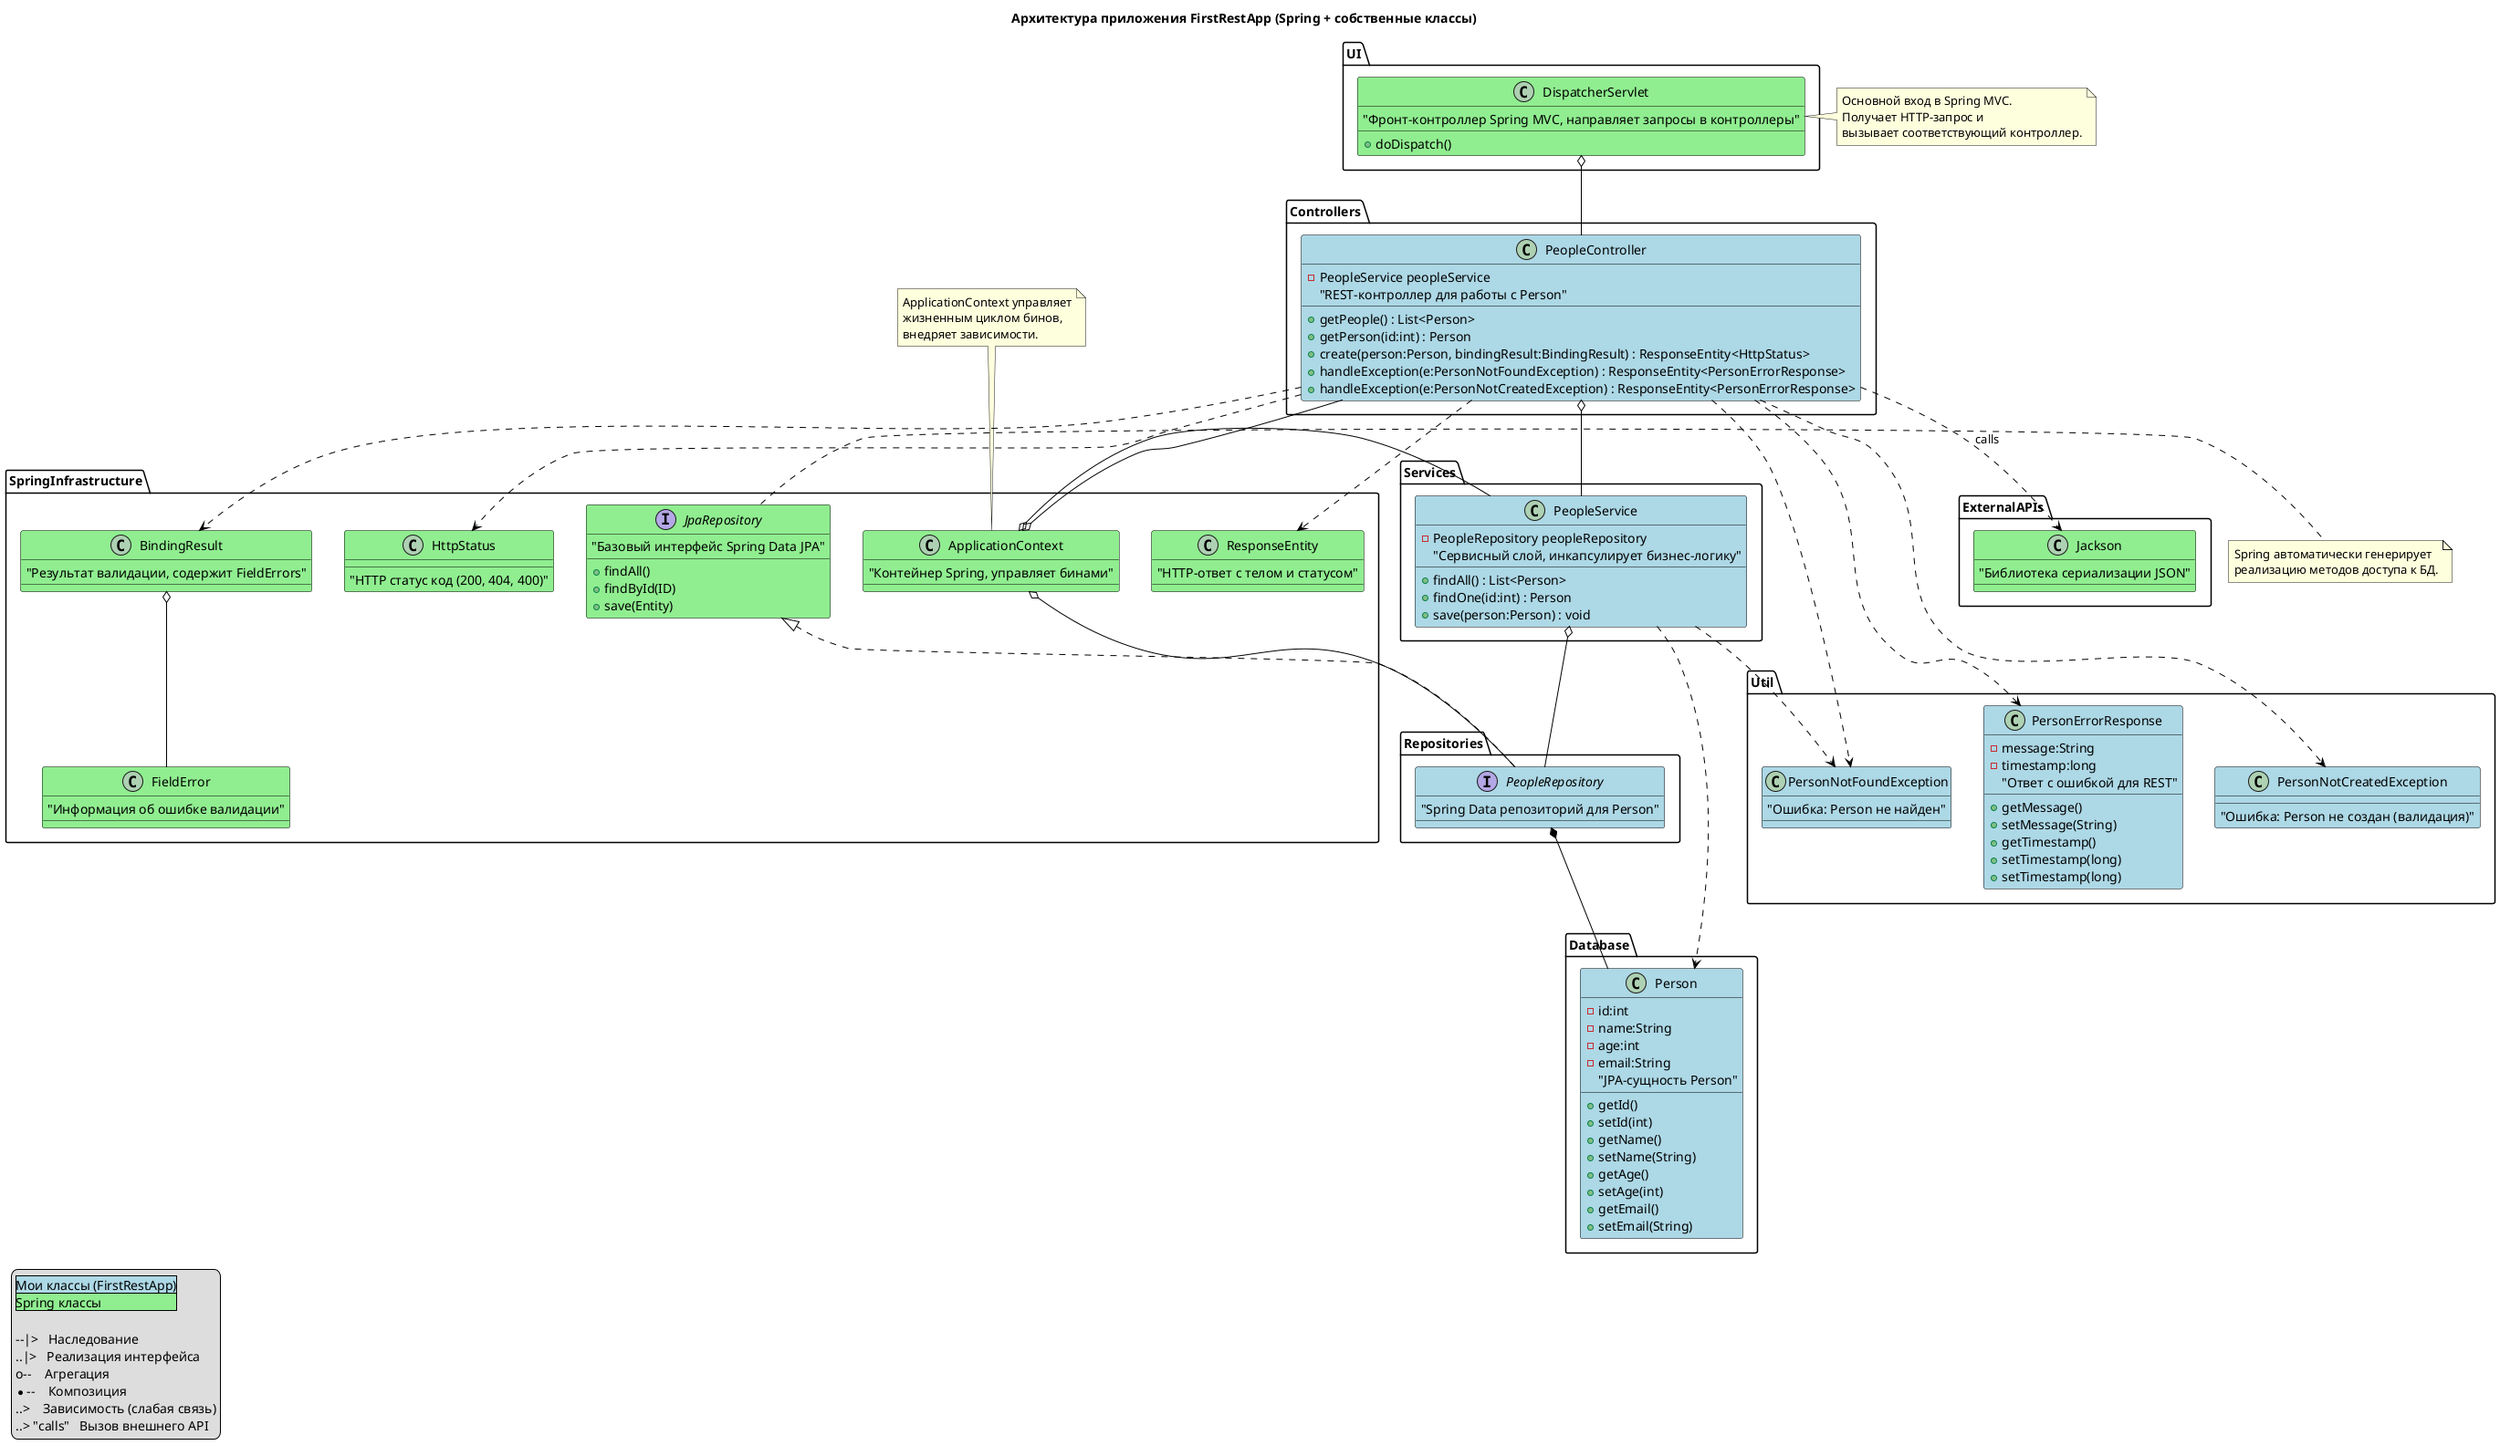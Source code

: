 @startuml
title Архитектура приложения FirstRestApp (Spring + собственные классы)

skinparam class {
  BackgroundColor White
  ArrowColor Black
  BorderColor Black
}

' === UI Layer ===
package UI {
  class DispatcherServlet #LightGreen {
    +doDispatch()
    "Фронт-контроллер Spring MVC, направляет запросы в контроллеры"
  }
}

' === Controllers Layer ===
package Controllers {
  class PeopleController #LightBlue {
    - PeopleService peopleService
    + getPeople() : List<Person>
    + getPerson(id:int) : Person
    + create(person:Person, bindingResult:BindingResult) : ResponseEntity<HttpStatus>
    + handleException(e:PersonNotFoundException) : ResponseEntity<PersonErrorResponse>
    + handleException(e:PersonNotCreatedException) : ResponseEntity<PersonErrorResponse>
    "REST-контроллер для работы с Person"
  }
}

' === Services Layer ===
package Services {
  class PeopleService #LightBlue {
    - PeopleRepository peopleRepository
    + findAll() : List<Person>
    + findOne(id:int) : Person
    + save(person:Person) : void
    "Сервисный слой, инкапсулирует бизнес-логику"
  }
}

' === Repositories Layer ===
package Repositories {
  interface PeopleRepository #LightBlue {
    "Spring Data репозиторий для Person"
  }
}

' === Database Layer ===
package Database {
  class Person #LightBlue {
    - id:int
    - name:String
    - age:int
    - email:String
    + getId()
    + setId(int)
    + getName()
    + setName(String)
    + getAge()
    + setAge(int)
    + getEmail()
    + setEmail(String)
    "JPA-сущность Person"
  }
}

' === Util Layer ===
package Util {
  class PersonErrorResponse #LightBlue {
    - message:String
    - timestamp:long
    + getMessage()
    + setMessage(String)
    + getTimestamp()
    + setTimestamp(long)
    + setTimestamp(long)
    "Ответ с ошибкой для REST"
  }

  class PersonNotFoundException #LightBlue {
    "Ошибка: Person не найден"
  }

  class PersonNotCreatedException #LightBlue {
    "Ошибка: Person не создан (валидация)"
  }
}

' === Spring Infrastructure Layer ===
package SpringInfrastructure {
  interface JpaRepository #LightGreen {
    + findAll()
    + findById(ID)
    + save(Entity)
    "Базовый интерфейс Spring Data JPA"
  }

  class ApplicationContext #LightGreen {
    "Контейнер Spring, управляет бинами"
  }

  class BindingResult #LightGreen {
    "Результат валидации, содержит FieldErrors"
  }

  class FieldError #LightGreen {
    "Информация об ошибке валидации"
  }

  class ResponseEntity #LightGreen {
    "HTTP-ответ с телом и статусом"
  }

  class HttpStatus #LightGreen {
    "HTTP статус код (200, 404, 400)"
  }
}

' === External APIs Layer ===
package ExternalAPIs {
  class Jackson #LightGreen {
    "Библиотека сериализации JSON"
  }
}

' === Relations ===
DispatcherServlet o-- PeopleController
PeopleController o-- PeopleService
PeopleService o-- PeopleRepository
PeopleRepository ..|> JpaRepository
PeopleRepository *-- Person

PeopleController ..> ResponseEntity
PeopleController ..> HttpStatus
PeopleController ..> BindingResult
BindingResult o-- FieldError
PeopleController ..> PersonNotFoundException
PeopleController ..> PersonNotCreatedException
PeopleController ..> PersonErrorResponse
PeopleController ..> Jackson : "calls"

PeopleService ..> Person
PeopleService ..> PersonNotFoundException

ApplicationContext o-- PeopleController
ApplicationContext o-- PeopleService
ApplicationContext o-- PeopleRepository

' === Notes ===
note right of DispatcherServlet
  Основной вход в Spring MVC.
  Получает HTTP-запрос и
  вызывает соответствующий контроллер.
end note

note top of ApplicationContext
  ApplicationContext управляет
  жизненным циклом бинов,
  внедряет зависимости.
end note

note right of JpaRepository
  Spring автоматически генерирует
  реализацию методов доступа к БД.
end note

' === Legend ===
legend left
  <#LightBlue>|Мои классы (FirstRestApp)|
  <#LightGreen>|Spring классы |

  --|>   Наследование
  ..|>   Реализация интерфейса
  o--    Агрегация
  *--    Композиция
  ..>    Зависимость (слабая связь)
  ..> "calls"   Вызов внешнего API
endlegend
@enduml